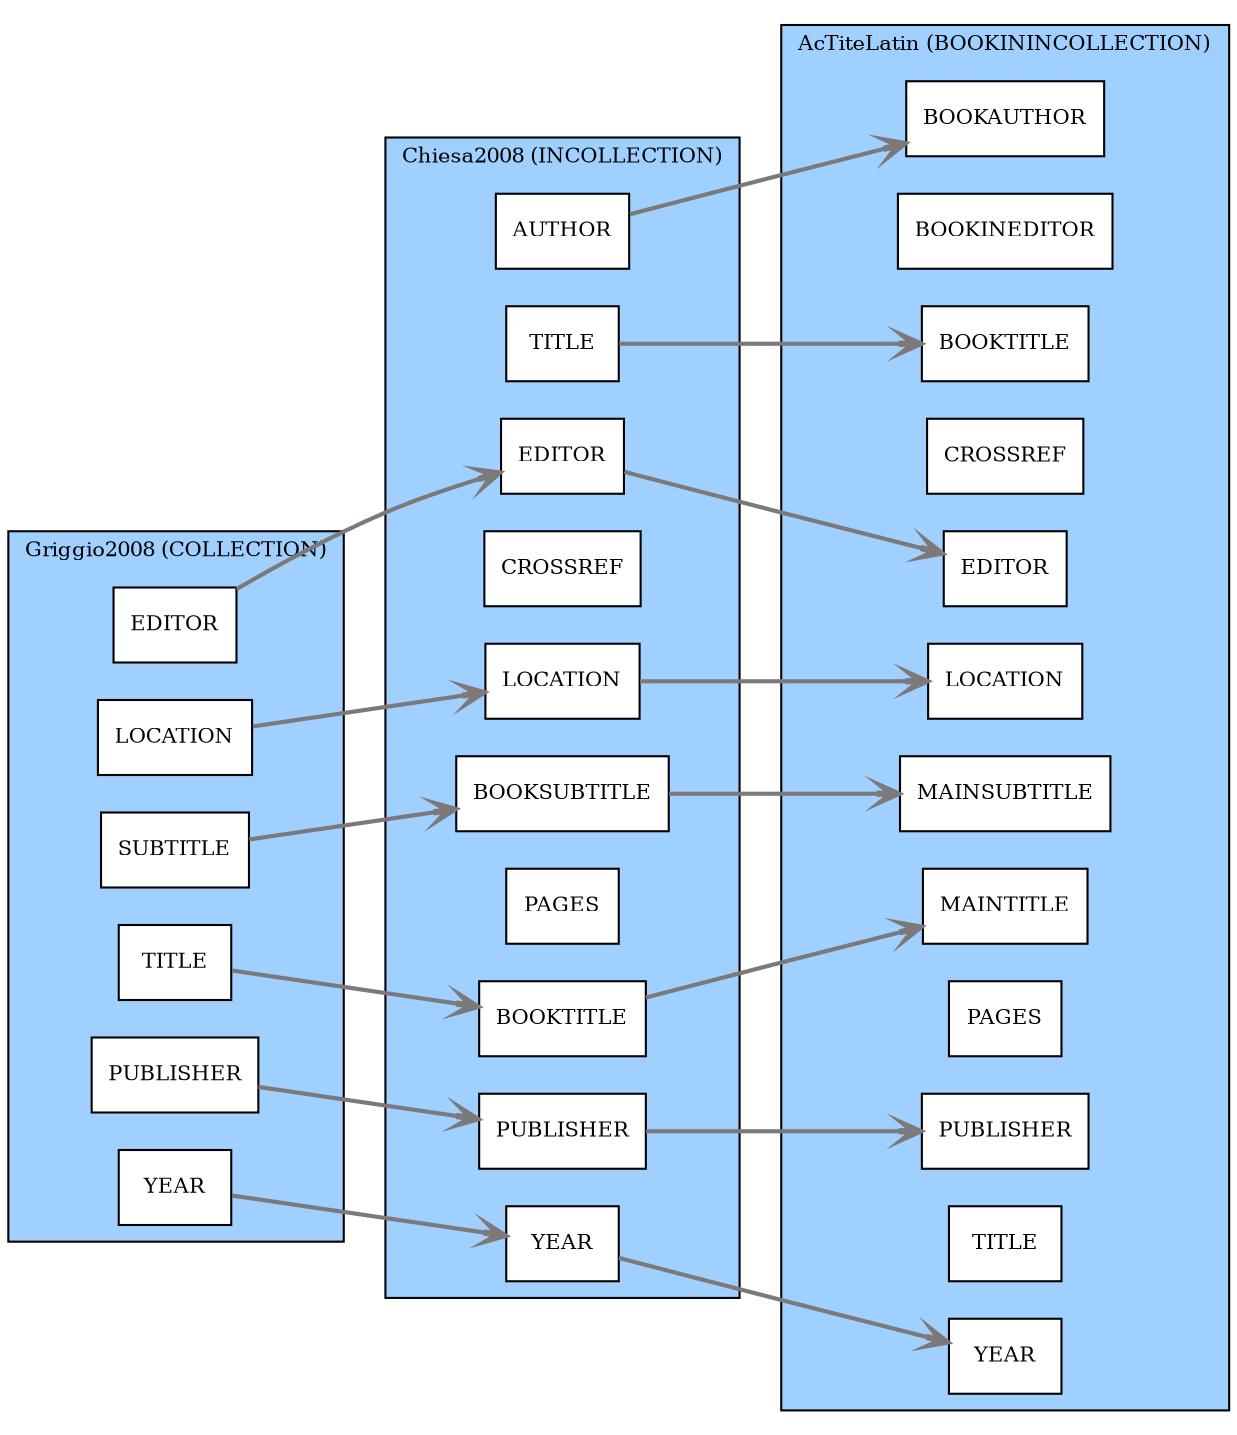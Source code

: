 digraph Biberdata {
  compound = true;
  edge [ arrowhead=open ];
  graph [ style=filled, rankdir=LR ];
  node [
    fontsize=10,
    fillcolor=white,
    style=filled,
    shape=box ];

  subgraph "cluster_section0/AcTiteLatin" {
    fontsize="10";
    label="AcTiteLatin (BOOKININCOLLECTION)";
    tooltip="AcTiteLatin (BOOKININCOLLECTION)";
    fillcolor="#a0d0ff";

    "section0/AcTiteLatin/bookauthor" [ label="BOOKAUTHOR" ]
    "section0/AcTiteLatin/bookineditor" [ label="BOOKINEDITOR" ]
    "section0/AcTiteLatin/booktitle" [ label="BOOKTITLE" ]
    "section0/AcTiteLatin/crossref" [ label="CROSSREF" ]
    "section0/AcTiteLatin/editor" [ label="EDITOR" ]
    "section0/AcTiteLatin/location" [ label="LOCATION" ]
    "section0/AcTiteLatin/mainsubtitle" [ label="MAINSUBTITLE" ]
    "section0/AcTiteLatin/maintitle" [ label="MAINTITLE" ]
    "section0/AcTiteLatin/pages" [ label="PAGES" ]
    "section0/AcTiteLatin/publisher" [ label="PUBLISHER" ]
    "section0/AcTiteLatin/title" [ label="TITLE" ]
    "section0/AcTiteLatin/year" [ label="YEAR" ]
  }

  subgraph "cluster_section0/Chiesa2008" {
    fontsize="10";
    label="Chiesa2008 (INCOLLECTION)";
    tooltip="Chiesa2008 (INCOLLECTION)";
    fillcolor="#a0d0ff";

    "section0/Chiesa2008/author" [ label="AUTHOR" ]
    "section0/Chiesa2008/booksubtitle" [ label="BOOKSUBTITLE" ]
    "section0/Chiesa2008/booktitle" [ label="BOOKTITLE" ]
    "section0/Chiesa2008/crossref" [ label="CROSSREF" ]
    "section0/Chiesa2008/editor" [ label="EDITOR" ]
    "section0/Chiesa2008/location" [ label="LOCATION" ]
    "section0/Chiesa2008/pages" [ label="PAGES" ]
    "section0/Chiesa2008/publisher" [ label="PUBLISHER" ]
    "section0/Chiesa2008/title" [ label="TITLE" ]
    "section0/Chiesa2008/year" [ label="YEAR" ]
  }

  subgraph "cluster_section0/Griggio2008" {
    fontsize="10";
    label="Griggio2008 (COLLECTION)";
    tooltip="Griggio2008 (COLLECTION)";
    fillcolor="#a0d0ff";

    "section0/Griggio2008/editor" [ label="EDITOR" ]
    "section0/Griggio2008/location" [ label="LOCATION" ]
    "section0/Griggio2008/publisher" [ label="PUBLISHER" ]
    "section0/Griggio2008/subtitle" [ label="SUBTITLE" ]
    "section0/Griggio2008/title" [ label="TITLE" ]
    "section0/Griggio2008/year" [ label="YEAR" ]
  }



  "section0/Chiesa2008/author" -> "section0/AcTiteLatin/bookauthor" [ penwidth="2.0", color="#7d7879", tooltip="AcTiteLatin/BOOKAUTHOR inherited via CROSSREF from Chiesa2008/AUTHOR" ]
  "section0/Chiesa2008/booksubtitle" -> "section0/AcTiteLatin/mainsubtitle" [ penwidth="2.0", color="#7d7879", tooltip="AcTiteLatin/MAINSUBTITLE inherited via CROSSREF from Chiesa2008/BOOKSUBTITLE" ]
  "section0/Chiesa2008/booktitle" -> "section0/AcTiteLatin/maintitle" [ penwidth="2.0", color="#7d7879", tooltip="AcTiteLatin/MAINTITLE inherited via CROSSREF from Chiesa2008/BOOKTITLE" ]
  "section0/Chiesa2008/editor" -> "section0/AcTiteLatin/editor" [ penwidth="2.0", color="#7d7879", tooltip="AcTiteLatin/EDITOR inherited via CROSSREF from Chiesa2008/EDITOR" ]
  "section0/Chiesa2008/location" -> "section0/AcTiteLatin/location" [ penwidth="2.0", color="#7d7879", tooltip="AcTiteLatin/LOCATION inherited via CROSSREF from Chiesa2008/LOCATION" ]
  "section0/Chiesa2008/publisher" -> "section0/AcTiteLatin/publisher" [ penwidth="2.0", color="#7d7879", tooltip="AcTiteLatin/PUBLISHER inherited via CROSSREF from Chiesa2008/PUBLISHER" ]
  "section0/Chiesa2008/title" -> "section0/AcTiteLatin/booktitle" [ penwidth="2.0", color="#7d7879", tooltip="AcTiteLatin/BOOKTITLE inherited via CROSSREF from Chiesa2008/TITLE" ]
  "section0/Chiesa2008/year" -> "section0/AcTiteLatin/year" [ penwidth="2.0", color="#7d7879", tooltip="AcTiteLatin/YEAR inherited via CROSSREF from Chiesa2008/YEAR" ]
  "section0/Griggio2008/editor" -> "section0/Chiesa2008/editor" [ penwidth="2.0", color="#7d7879", tooltip="Chiesa2008/EDITOR inherited via CROSSREF from Griggio2008/EDITOR" ]
  "section0/Griggio2008/location" -> "section0/Chiesa2008/location" [ penwidth="2.0", color="#7d7879", tooltip="Chiesa2008/LOCATION inherited via CROSSREF from Griggio2008/LOCATION" ]
  "section0/Griggio2008/publisher" -> "section0/Chiesa2008/publisher" [ penwidth="2.0", color="#7d7879", tooltip="Chiesa2008/PUBLISHER inherited via CROSSREF from Griggio2008/PUBLISHER" ]
  "section0/Griggio2008/subtitle" -> "section0/Chiesa2008/booksubtitle" [ penwidth="2.0", color="#7d7879", tooltip="Chiesa2008/BOOKSUBTITLE inherited via CROSSREF from Griggio2008/SUBTITLE" ]
  "section0/Griggio2008/title" -> "section0/Chiesa2008/booktitle" [ penwidth="2.0", color="#7d7879", tooltip="Chiesa2008/BOOKTITLE inherited via CROSSREF from Griggio2008/TITLE" ]
  "section0/Griggio2008/year" -> "section0/Chiesa2008/year" [ penwidth="2.0", color="#7d7879", tooltip="Chiesa2008/YEAR inherited via CROSSREF from Griggio2008/YEAR" ]

}
